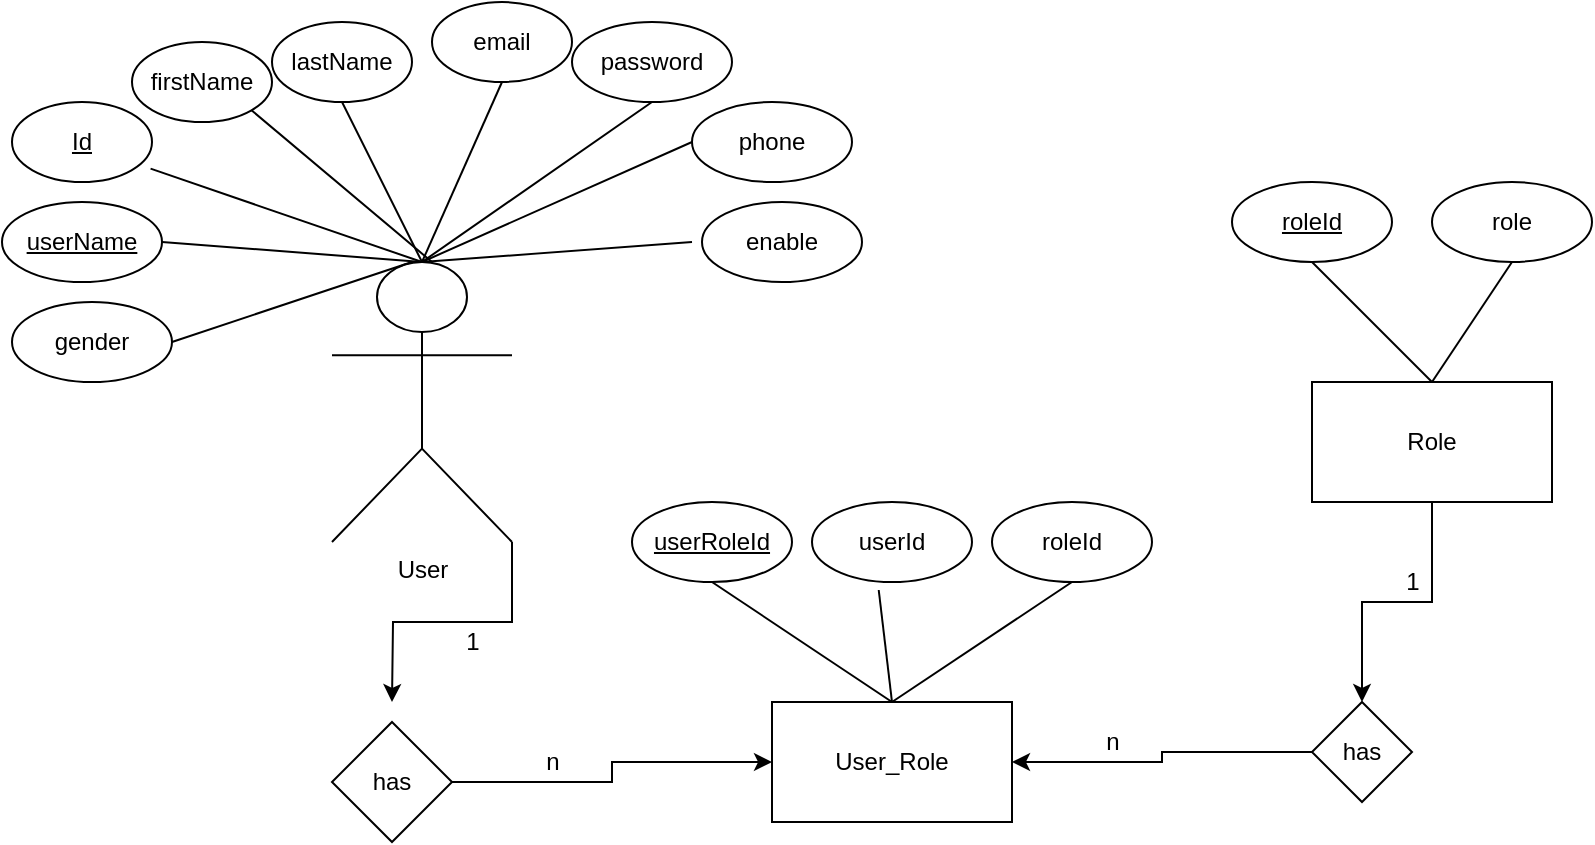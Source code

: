 <mxfile version="15.8.1" type="device"><diagram id="41iMvONRPFsaOSbiQkvk" name="Page-1"><mxGraphModel dx="1632" dy="468" grid="1" gridSize="10" guides="1" tooltips="1" connect="1" arrows="1" fold="1" page="1" pageScale="1" pageWidth="850" pageHeight="1100" math="0" shadow="0"><root><mxCell id="0"/><mxCell id="1" parent="0"/><mxCell id="d2nrcNq_GjxmSXCeXVBe-46" style="edgeStyle=orthogonalEdgeStyle;rounded=0;orthogonalLoop=1;jettySize=auto;html=1;exitX=1;exitY=1;exitDx=0;exitDy=0;exitPerimeter=0;" edge="1" parent="1" source="d2nrcNq_GjxmSXCeXVBe-2"><mxGeometry relative="1" as="geometry"><mxPoint x="190" y="360" as="targetPoint"/></mxGeometry></mxCell><mxCell id="d2nrcNq_GjxmSXCeXVBe-2" value="User" style="shape=umlActor;verticalLabelPosition=bottom;verticalAlign=top;html=1;outlineConnect=0;" vertex="1" parent="1"><mxGeometry x="160" y="140" width="90" height="140" as="geometry"/></mxCell><mxCell id="d2nrcNq_GjxmSXCeXVBe-5" value="&lt;u&gt;Id&lt;/u&gt;" style="ellipse;whiteSpace=wrap;html=1;" vertex="1" parent="1"><mxGeometry y="60" width="70" height="40" as="geometry"/></mxCell><mxCell id="d2nrcNq_GjxmSXCeXVBe-9" value="firstName" style="ellipse;whiteSpace=wrap;html=1;" vertex="1" parent="1"><mxGeometry x="60" y="30" width="70" height="40" as="geometry"/></mxCell><mxCell id="d2nrcNq_GjxmSXCeXVBe-12" value="lastName" style="ellipse;whiteSpace=wrap;html=1;" vertex="1" parent="1"><mxGeometry x="130" y="20" width="70" height="40" as="geometry"/></mxCell><mxCell id="d2nrcNq_GjxmSXCeXVBe-13" value="email" style="ellipse;whiteSpace=wrap;html=1;" vertex="1" parent="1"><mxGeometry x="210" y="10" width="70" height="40" as="geometry"/></mxCell><mxCell id="d2nrcNq_GjxmSXCeXVBe-14" value="password" style="ellipse;whiteSpace=wrap;html=1;" vertex="1" parent="1"><mxGeometry x="280" y="20" width="80" height="40" as="geometry"/></mxCell><mxCell id="d2nrcNq_GjxmSXCeXVBe-15" value="phone" style="ellipse;whiteSpace=wrap;html=1;" vertex="1" parent="1"><mxGeometry x="340" y="60" width="80" height="40" as="geometry"/></mxCell><mxCell id="d2nrcNq_GjxmSXCeXVBe-16" value="enable" style="ellipse;whiteSpace=wrap;html=1;" vertex="1" parent="1"><mxGeometry x="345" y="110" width="80" height="40" as="geometry"/></mxCell><mxCell id="d2nrcNq_GjxmSXCeXVBe-18" value="&lt;u&gt;userName&lt;/u&gt;" style="ellipse;whiteSpace=wrap;html=1;" vertex="1" parent="1"><mxGeometry x="-5" y="110" width="80" height="40" as="geometry"/></mxCell><mxCell id="d2nrcNq_GjxmSXCeXVBe-19" value="gender" style="ellipse;whiteSpace=wrap;html=1;" vertex="1" parent="1"><mxGeometry y="160" width="80" height="40" as="geometry"/></mxCell><mxCell id="d2nrcNq_GjxmSXCeXVBe-27" value="" style="endArrow=none;html=1;rounded=0;exitX=0.5;exitY=1;exitDx=0;exitDy=0;entryX=0.5;entryY=0;entryDx=0;entryDy=0;entryPerimeter=0;" edge="1" parent="1" source="d2nrcNq_GjxmSXCeXVBe-12" target="d2nrcNq_GjxmSXCeXVBe-2"><mxGeometry width="50" height="50" relative="1" as="geometry"><mxPoint x="380" y="270" as="sourcePoint"/><mxPoint x="430" y="220" as="targetPoint"/></mxGeometry></mxCell><mxCell id="d2nrcNq_GjxmSXCeXVBe-28" value="" style="endArrow=none;html=1;rounded=0;exitX=0.5;exitY=1;exitDx=0;exitDy=0;entryX=0.5;entryY=0;entryDx=0;entryDy=0;entryPerimeter=0;" edge="1" parent="1" source="d2nrcNq_GjxmSXCeXVBe-13" target="d2nrcNq_GjxmSXCeXVBe-2"><mxGeometry width="50" height="50" relative="1" as="geometry"><mxPoint x="175" y="70" as="sourcePoint"/><mxPoint x="215" y="150" as="targetPoint"/></mxGeometry></mxCell><mxCell id="d2nrcNq_GjxmSXCeXVBe-29" value="" style="endArrow=none;html=1;rounded=0;exitX=0.5;exitY=1;exitDx=0;exitDy=0;entryX=0.5;entryY=0;entryDx=0;entryDy=0;entryPerimeter=0;" edge="1" parent="1" source="d2nrcNq_GjxmSXCeXVBe-14" target="d2nrcNq_GjxmSXCeXVBe-2"><mxGeometry width="50" height="50" relative="1" as="geometry"><mxPoint x="185" y="80" as="sourcePoint"/><mxPoint x="225" y="160" as="targetPoint"/></mxGeometry></mxCell><mxCell id="d2nrcNq_GjxmSXCeXVBe-30" value="" style="endArrow=none;html=1;rounded=0;exitX=0;exitY=0.5;exitDx=0;exitDy=0;entryX=0.5;entryY=0;entryDx=0;entryDy=0;entryPerimeter=0;" edge="1" parent="1" source="d2nrcNq_GjxmSXCeXVBe-15" target="d2nrcNq_GjxmSXCeXVBe-2"><mxGeometry width="50" height="50" relative="1" as="geometry"><mxPoint x="195" y="90" as="sourcePoint"/><mxPoint x="235" y="170" as="targetPoint"/></mxGeometry></mxCell><mxCell id="d2nrcNq_GjxmSXCeXVBe-31" value="" style="endArrow=none;html=1;rounded=0;entryX=0.5;entryY=0;entryDx=0;entryDy=0;entryPerimeter=0;" edge="1" parent="1" target="d2nrcNq_GjxmSXCeXVBe-2"><mxGeometry width="50" height="50" relative="1" as="geometry"><mxPoint x="340" y="130" as="sourcePoint"/><mxPoint x="245" y="180" as="targetPoint"/></mxGeometry></mxCell><mxCell id="d2nrcNq_GjxmSXCeXVBe-32" value="" style="endArrow=none;html=1;rounded=0;exitX=1;exitY=1;exitDx=0;exitDy=0;" edge="1" parent="1" source="d2nrcNq_GjxmSXCeXVBe-9"><mxGeometry width="50" height="50" relative="1" as="geometry"><mxPoint x="215" y="110" as="sourcePoint"/><mxPoint x="210" y="140" as="targetPoint"/></mxGeometry></mxCell><mxCell id="d2nrcNq_GjxmSXCeXVBe-33" value="" style="endArrow=none;html=1;rounded=0;exitX=0.99;exitY=0.833;exitDx=0;exitDy=0;entryX=0.5;entryY=0;entryDx=0;entryDy=0;entryPerimeter=0;exitPerimeter=0;" edge="1" parent="1" source="d2nrcNq_GjxmSXCeXVBe-5" target="d2nrcNq_GjxmSXCeXVBe-2"><mxGeometry width="50" height="50" relative="1" as="geometry"><mxPoint x="225" y="120" as="sourcePoint"/><mxPoint x="265" y="200" as="targetPoint"/></mxGeometry></mxCell><mxCell id="d2nrcNq_GjxmSXCeXVBe-34" value="" style="endArrow=none;html=1;rounded=0;exitX=1;exitY=0.5;exitDx=0;exitDy=0;entryX=0.5;entryY=0;entryDx=0;entryDy=0;entryPerimeter=0;" edge="1" parent="1" source="d2nrcNq_GjxmSXCeXVBe-18" target="d2nrcNq_GjxmSXCeXVBe-2"><mxGeometry width="50" height="50" relative="1" as="geometry"><mxPoint x="235" y="130" as="sourcePoint"/><mxPoint x="275" y="210" as="targetPoint"/></mxGeometry></mxCell><mxCell id="d2nrcNq_GjxmSXCeXVBe-35" value="" style="endArrow=none;html=1;rounded=0;exitX=1;exitY=0.5;exitDx=0;exitDy=0;" edge="1" parent="1" source="d2nrcNq_GjxmSXCeXVBe-19"><mxGeometry width="50" height="50" relative="1" as="geometry"><mxPoint x="245" y="140" as="sourcePoint"/><mxPoint x="200" y="140" as="targetPoint"/></mxGeometry></mxCell><mxCell id="d2nrcNq_GjxmSXCeXVBe-51" style="edgeStyle=orthogonalEdgeStyle;rounded=0;orthogonalLoop=1;jettySize=auto;html=1;exitX=0.5;exitY=1;exitDx=0;exitDy=0;entryX=0.5;entryY=0;entryDx=0;entryDy=0;" edge="1" parent="1" source="d2nrcNq_GjxmSXCeXVBe-36" target="d2nrcNq_GjxmSXCeXVBe-49"><mxGeometry relative="1" as="geometry"/></mxCell><mxCell id="d2nrcNq_GjxmSXCeXVBe-36" value="Role" style="rounded=0;whiteSpace=wrap;html=1;" vertex="1" parent="1"><mxGeometry x="650" y="200" width="120" height="60" as="geometry"/></mxCell><mxCell id="d2nrcNq_GjxmSXCeXVBe-37" value="&lt;u&gt;roleId&lt;/u&gt;" style="ellipse;whiteSpace=wrap;html=1;" vertex="1" parent="1"><mxGeometry x="610" y="100" width="80" height="40" as="geometry"/></mxCell><mxCell id="d2nrcNq_GjxmSXCeXVBe-38" value="role" style="ellipse;whiteSpace=wrap;html=1;" vertex="1" parent="1"><mxGeometry x="710" y="100" width="80" height="40" as="geometry"/></mxCell><mxCell id="d2nrcNq_GjxmSXCeXVBe-39" value="" style="endArrow=none;html=1;rounded=0;entryX=0.5;entryY=0;entryDx=0;entryDy=0;exitX=0.5;exitY=1;exitDx=0;exitDy=0;" edge="1" parent="1" source="d2nrcNq_GjxmSXCeXVBe-37" target="d2nrcNq_GjxmSXCeXVBe-36"><mxGeometry width="50" height="50" relative="1" as="geometry"><mxPoint x="350" y="140" as="sourcePoint"/><mxPoint x="215" y="150" as="targetPoint"/></mxGeometry></mxCell><mxCell id="d2nrcNq_GjxmSXCeXVBe-40" value="" style="endArrow=none;html=1;rounded=0;entryX=0.5;entryY=0;entryDx=0;entryDy=0;exitX=0.5;exitY=1;exitDx=0;exitDy=0;" edge="1" parent="1" source="d2nrcNq_GjxmSXCeXVBe-38" target="d2nrcNq_GjxmSXCeXVBe-36"><mxGeometry width="50" height="50" relative="1" as="geometry"><mxPoint x="660" y="150" as="sourcePoint"/><mxPoint x="720" y="210" as="targetPoint"/></mxGeometry></mxCell><mxCell id="d2nrcNq_GjxmSXCeXVBe-41" value="User_Role" style="rounded=0;whiteSpace=wrap;html=1;" vertex="1" parent="1"><mxGeometry x="380" y="360" width="120" height="60" as="geometry"/></mxCell><mxCell id="d2nrcNq_GjxmSXCeXVBe-42" value="roleId" style="ellipse;whiteSpace=wrap;html=1;" vertex="1" parent="1"><mxGeometry x="490" y="260" width="80" height="40" as="geometry"/></mxCell><mxCell id="d2nrcNq_GjxmSXCeXVBe-43" value="userId" style="ellipse;whiteSpace=wrap;html=1;" vertex="1" parent="1"><mxGeometry x="400" y="260" width="80" height="40" as="geometry"/></mxCell><mxCell id="d2nrcNq_GjxmSXCeXVBe-44" value="&lt;u&gt;userRoleId&lt;/u&gt;" style="ellipse;whiteSpace=wrap;html=1;" vertex="1" parent="1"><mxGeometry x="310" y="260" width="80" height="40" as="geometry"/></mxCell><mxCell id="d2nrcNq_GjxmSXCeXVBe-47" style="edgeStyle=orthogonalEdgeStyle;rounded=0;orthogonalLoop=1;jettySize=auto;html=1;exitX=1;exitY=0.5;exitDx=0;exitDy=0;entryX=0;entryY=0.5;entryDx=0;entryDy=0;" edge="1" parent="1" source="d2nrcNq_GjxmSXCeXVBe-45" target="d2nrcNq_GjxmSXCeXVBe-41"><mxGeometry relative="1" as="geometry"/></mxCell><mxCell id="d2nrcNq_GjxmSXCeXVBe-45" value="has" style="rhombus;whiteSpace=wrap;html=1;" vertex="1" parent="1"><mxGeometry x="160" y="370" width="60" height="60" as="geometry"/></mxCell><mxCell id="d2nrcNq_GjxmSXCeXVBe-52" style="edgeStyle=orthogonalEdgeStyle;rounded=0;orthogonalLoop=1;jettySize=auto;html=1;exitX=0;exitY=0.5;exitDx=0;exitDy=0;entryX=1;entryY=0.5;entryDx=0;entryDy=0;" edge="1" parent="1" source="d2nrcNq_GjxmSXCeXVBe-49" target="d2nrcNq_GjxmSXCeXVBe-41"><mxGeometry relative="1" as="geometry"/></mxCell><mxCell id="d2nrcNq_GjxmSXCeXVBe-49" value="has" style="rhombus;whiteSpace=wrap;html=1;" vertex="1" parent="1"><mxGeometry x="650" y="360" width="50" height="50" as="geometry"/></mxCell><mxCell id="d2nrcNq_GjxmSXCeXVBe-53" value="" style="endArrow=none;html=1;rounded=0;entryX=0.417;entryY=1.1;entryDx=0;entryDy=0;entryPerimeter=0;exitX=0.5;exitY=0;exitDx=0;exitDy=0;" edge="1" parent="1" source="d2nrcNq_GjxmSXCeXVBe-41" target="d2nrcNq_GjxmSXCeXVBe-43"><mxGeometry width="50" height="50" relative="1" as="geometry"><mxPoint x="350" y="360" as="sourcePoint"/><mxPoint x="400" y="310" as="targetPoint"/></mxGeometry></mxCell><mxCell id="d2nrcNq_GjxmSXCeXVBe-54" value="" style="endArrow=none;html=1;rounded=0;entryX=0.5;entryY=1;entryDx=0;entryDy=0;exitX=0.5;exitY=0;exitDx=0;exitDy=0;" edge="1" parent="1" source="d2nrcNq_GjxmSXCeXVBe-41" target="d2nrcNq_GjxmSXCeXVBe-42"><mxGeometry width="50" height="50" relative="1" as="geometry"><mxPoint x="500" y="360" as="sourcePoint"/><mxPoint x="550" y="310" as="targetPoint"/></mxGeometry></mxCell><mxCell id="d2nrcNq_GjxmSXCeXVBe-55" value="" style="endArrow=none;html=1;rounded=0;entryX=0.5;entryY=1;entryDx=0;entryDy=0;exitX=0.5;exitY=0;exitDx=0;exitDy=0;" edge="1" parent="1" source="d2nrcNq_GjxmSXCeXVBe-41" target="d2nrcNq_GjxmSXCeXVBe-44"><mxGeometry width="50" height="50" relative="1" as="geometry"><mxPoint x="330" y="370" as="sourcePoint"/><mxPoint x="380" y="320" as="targetPoint"/></mxGeometry></mxCell><mxCell id="d2nrcNq_GjxmSXCeXVBe-56" value="n" style="text;html=1;align=center;verticalAlign=middle;resizable=0;points=[];autosize=1;strokeColor=none;fillColor=none;" vertex="1" parent="1"><mxGeometry x="260" y="380" width="20" height="20" as="geometry"/></mxCell><mxCell id="d2nrcNq_GjxmSXCeXVBe-57" value="1" style="text;html=1;align=center;verticalAlign=middle;resizable=0;points=[];autosize=1;strokeColor=none;fillColor=none;" vertex="1" parent="1"><mxGeometry x="220" y="320" width="20" height="20" as="geometry"/></mxCell><mxCell id="d2nrcNq_GjxmSXCeXVBe-58" value="n" style="text;html=1;align=center;verticalAlign=middle;resizable=0;points=[];autosize=1;strokeColor=none;fillColor=none;" vertex="1" parent="1"><mxGeometry x="540" y="370" width="20" height="20" as="geometry"/></mxCell><mxCell id="d2nrcNq_GjxmSXCeXVBe-59" value="1" style="text;html=1;align=center;verticalAlign=middle;resizable=0;points=[];autosize=1;strokeColor=none;fillColor=none;" vertex="1" parent="1"><mxGeometry x="690" y="290" width="20" height="20" as="geometry"/></mxCell></root></mxGraphModel></diagram></mxfile>